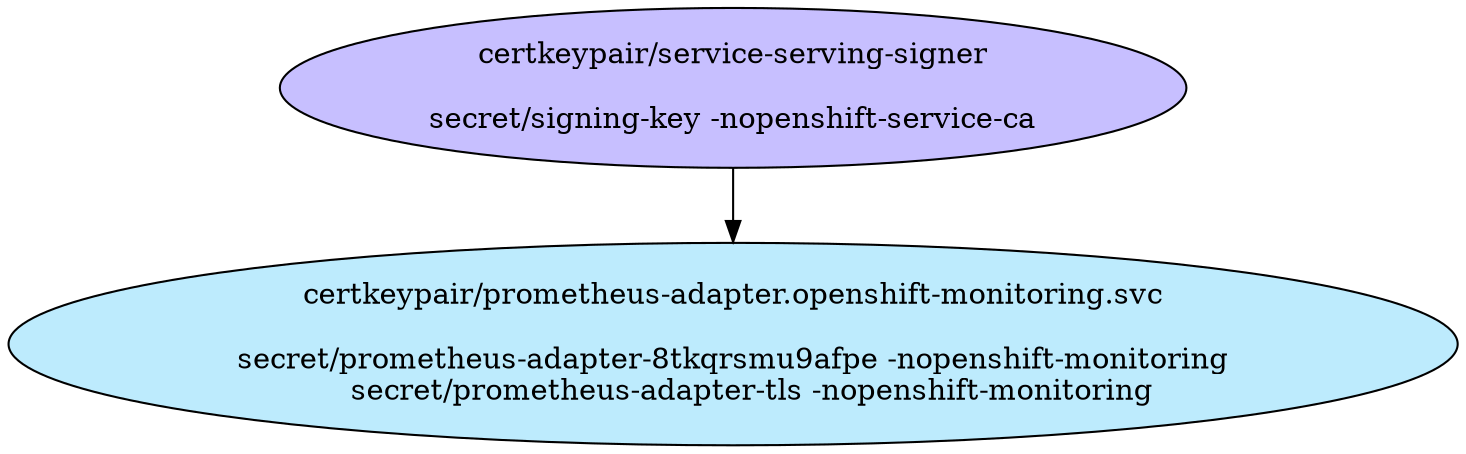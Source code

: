 digraph "Local Certificate" {
  // Node definitions.
  1 [
    label="certkeypair/service-serving-signer\n\nsecret/signing-key -nopenshift-service-ca\n"
    style=filled
    fillcolor="#c7bfff"
  ];
  4 [
    label="certkeypair/prometheus-adapter.openshift-monitoring.svc\n\nsecret/prometheus-adapter-8tkqrsmu9afpe -nopenshift-monitoring\n    secret/prometheus-adapter-tls -nopenshift-monitoring\n"
    style=filled
    fillcolor="#bdebfd"
  ];

  // Edge definitions.
  1 -> 4;
}